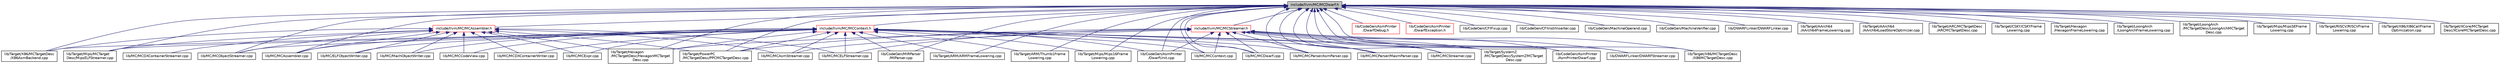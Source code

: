 digraph "include/llvm/MC/MCDwarf.h"
{
 // LATEX_PDF_SIZE
  bgcolor="transparent";
  edge [fontname="Helvetica",fontsize="10",labelfontname="Helvetica",labelfontsize="10"];
  node [fontname="Helvetica",fontsize="10",shape=record];
  Node1 [label="include/llvm/MC/MCDwarf.h",height=0.2,width=0.4,color="black", fillcolor="grey75", style="filled", fontcolor="black",tooltip=" "];
  Node1 -> Node2 [dir="back",color="midnightblue",fontsize="10",style="solid",fontname="Helvetica"];
  Node2 [label="include/llvm/MC/MCAssembler.h",height=0.2,width=0.4,color="red",URL="$MCAssembler_8h.html",tooltip=" "];
  Node2 -> Node3 [dir="back",color="midnightblue",fontsize="10",style="solid",fontname="Helvetica"];
  Node3 [label="lib/MC/ELFObjectWriter.cpp",height=0.2,width=0.4,color="black",URL="$ELFObjectWriter_8cpp.html",tooltip=" "];
  Node2 -> Node4 [dir="back",color="midnightblue",fontsize="10",style="solid",fontname="Helvetica"];
  Node4 [label="lib/MC/MachObjectWriter.cpp",height=0.2,width=0.4,color="black",URL="$MachObjectWriter_8cpp.html",tooltip=" "];
  Node2 -> Node5 [dir="back",color="midnightblue",fontsize="10",style="solid",fontname="Helvetica"];
  Node5 [label="lib/MC/MCAsmStreamer.cpp",height=0.2,width=0.4,color="black",URL="$MCAsmStreamer_8cpp.html",tooltip=" "];
  Node2 -> Node6 [dir="back",color="midnightblue",fontsize="10",style="solid",fontname="Helvetica"];
  Node6 [label="lib/MC/MCAssembler.cpp",height=0.2,width=0.4,color="black",URL="$MCAssembler_8cpp.html",tooltip=" "];
  Node2 -> Node7 [dir="back",color="midnightblue",fontsize="10",style="solid",fontname="Helvetica"];
  Node7 [label="lib/MC/MCCodeView.cpp",height=0.2,width=0.4,color="black",URL="$MCCodeView_8cpp.html",tooltip=" "];
  Node2 -> Node8 [dir="back",color="midnightblue",fontsize="10",style="solid",fontname="Helvetica"];
  Node8 [label="lib/MC/MCDXContainerStreamer.cpp",height=0.2,width=0.4,color="black",URL="$MCDXContainerStreamer_8cpp.html",tooltip=" "];
  Node2 -> Node9 [dir="back",color="midnightblue",fontsize="10",style="solid",fontname="Helvetica"];
  Node9 [label="lib/MC/MCDXContainerWriter.cpp",height=0.2,width=0.4,color="black",URL="$MCDXContainerWriter_8cpp.html",tooltip=" "];
  Node2 -> Node10 [dir="back",color="midnightblue",fontsize="10",style="solid",fontname="Helvetica"];
  Node10 [label="lib/MC/MCELFStreamer.cpp",height=0.2,width=0.4,color="black",URL="$MCELFStreamer_8cpp.html",tooltip=" "];
  Node2 -> Node11 [dir="back",color="midnightblue",fontsize="10",style="solid",fontname="Helvetica"];
  Node11 [label="lib/MC/MCExpr.cpp",height=0.2,width=0.4,color="black",URL="$MCExpr_8cpp.html",tooltip=" "];
  Node2 -> Node14 [dir="back",color="midnightblue",fontsize="10",style="solid",fontname="Helvetica"];
  Node14 [label="lib/MC/MCObjectStreamer.cpp",height=0.2,width=0.4,color="black",URL="$MCObjectStreamer_8cpp.html",tooltip=" "];
  Node2 -> Node48 [dir="back",color="midnightblue",fontsize="10",style="solid",fontname="Helvetica"];
  Node48 [label="lib/Target/Hexagon\l/MCTargetDesc/HexagonMCTarget\lDesc.cpp",height=0.2,width=0.4,color="black",URL="$HexagonMCTargetDesc_8cpp.html",tooltip=" "];
  Node2 -> Node54 [dir="back",color="midnightblue",fontsize="10",style="solid",fontname="Helvetica"];
  Node54 [label="lib/Target/Mips/MCTarget\lDesc/MipsELFStreamer.cpp",height=0.2,width=0.4,color="black",URL="$MipsELFStreamer_8cpp.html",tooltip=" "];
  Node2 -> Node65 [dir="back",color="midnightblue",fontsize="10",style="solid",fontname="Helvetica"];
  Node65 [label="lib/Target/PowerPC\l/MCTargetDesc/PPCMCTargetDesc.cpp",height=0.2,width=0.4,color="black",URL="$PPCMCTargetDesc_8cpp.html",tooltip=" "];
  Node2 -> Node76 [dir="back",color="midnightblue",fontsize="10",style="solid",fontname="Helvetica"];
  Node76 [label="lib/Target/X86/MCTargetDesc\l/X86AsmBackend.cpp",height=0.2,width=0.4,color="black",URL="$X86AsmBackend_8cpp.html",tooltip=" "];
  Node1 -> Node81 [dir="back",color="midnightblue",fontsize="10",style="solid",fontname="Helvetica"];
  Node81 [label="include/llvm/MC/MCContext.h",height=0.2,width=0.4,color="red",URL="$MCContext_8h.html",tooltip=" "];
  Node81 -> Node223 [dir="back",color="midnightblue",fontsize="10",style="solid",fontname="Helvetica"];
  Node223 [label="lib/CodeGen/AsmPrinter\l/DwarfUnit.cpp",height=0.2,width=0.4,color="black",URL="$DwarfUnit_8cpp.html",tooltip=" "];
  Node81 -> Node231 [dir="back",color="midnightblue",fontsize="10",style="solid",fontname="Helvetica"];
  Node231 [label="lib/CodeGen/MIRParser\l/MIParser.cpp",height=0.2,width=0.4,color="black",URL="$MIParser_8cpp.html",tooltip=" "];
  Node81 -> Node3 [dir="back",color="midnightblue",fontsize="10",style="solid",fontname="Helvetica"];
  Node81 -> Node4 [dir="back",color="midnightblue",fontsize="10",style="solid",fontname="Helvetica"];
  Node81 -> Node5 [dir="back",color="midnightblue",fontsize="10",style="solid",fontname="Helvetica"];
  Node81 -> Node6 [dir="back",color="midnightblue",fontsize="10",style="solid",fontname="Helvetica"];
  Node81 -> Node7 [dir="back",color="midnightblue",fontsize="10",style="solid",fontname="Helvetica"];
  Node81 -> Node242 [dir="back",color="midnightblue",fontsize="10",style="solid",fontname="Helvetica"];
  Node242 [label="lib/MC/MCContext.cpp",height=0.2,width=0.4,color="black",URL="$MCContext_8cpp.html",tooltip=" "];
  Node81 -> Node246 [dir="back",color="midnightblue",fontsize="10",style="solid",fontname="Helvetica"];
  Node246 [label="lib/MC/MCDwarf.cpp",height=0.2,width=0.4,color="black",URL="$MCDwarf_8cpp.html",tooltip=" "];
  Node81 -> Node9 [dir="back",color="midnightblue",fontsize="10",style="solid",fontname="Helvetica"];
  Node81 -> Node10 [dir="back",color="midnightblue",fontsize="10",style="solid",fontname="Helvetica"];
  Node81 -> Node11 [dir="back",color="midnightblue",fontsize="10",style="solid",fontname="Helvetica"];
  Node81 -> Node14 [dir="back",color="midnightblue",fontsize="10",style="solid",fontname="Helvetica"];
  Node81 -> Node248 [dir="back",color="midnightblue",fontsize="10",style="solid",fontname="Helvetica"];
  Node248 [label="lib/MC/MCParser/AsmParser.cpp",height=0.2,width=0.4,color="black",URL="$AsmParser_8cpp.html",tooltip=" "];
  Node81 -> Node253 [dir="back",color="midnightblue",fontsize="10",style="solid",fontname="Helvetica"];
  Node253 [label="lib/MC/MCParser/MasmParser.cpp",height=0.2,width=0.4,color="black",URL="$MasmParser_8cpp.html",tooltip=" "];
  Node81 -> Node259 [dir="back",color="midnightblue",fontsize="10",style="solid",fontname="Helvetica"];
  Node259 [label="lib/MC/MCStreamer.cpp",height=0.2,width=0.4,color="black",URL="$MCStreamer_8cpp.html",tooltip=" "];
  Node81 -> Node149 [dir="back",color="midnightblue",fontsize="10",style="solid",fontname="Helvetica"];
  Node149 [label="lib/Target/ARM/ARMFrameLowering.cpp",height=0.2,width=0.4,color="black",URL="$ARMFrameLowering_8cpp.html",tooltip=" "];
  Node81 -> Node150 [dir="back",color="midnightblue",fontsize="10",style="solid",fontname="Helvetica"];
  Node150 [label="lib/Target/ARM/Thumb1Frame\lLowering.cpp",height=0.2,width=0.4,color="black",URL="$Thumb1FrameLowering_8cpp.html",tooltip=" "];
  Node81 -> Node48 [dir="back",color="midnightblue",fontsize="10",style="solid",fontname="Helvetica"];
  Node81 -> Node54 [dir="back",color="midnightblue",fontsize="10",style="solid",fontname="Helvetica"];
  Node81 -> Node158 [dir="back",color="midnightblue",fontsize="10",style="solid",fontname="Helvetica"];
  Node158 [label="lib/Target/Mips/Mips16Frame\lLowering.cpp",height=0.2,width=0.4,color="black",URL="$Mips16FrameLowering_8cpp.html",tooltip=" "];
  Node81 -> Node65 [dir="back",color="midnightblue",fontsize="10",style="solid",fontname="Helvetica"];
  Node81 -> Node400 [dir="back",color="midnightblue",fontsize="10",style="solid",fontname="Helvetica"];
  Node400 [label="lib/Target/SystemZ\l/MCTargetDesc/SystemZMCTarget\lDesc.cpp",height=0.2,width=0.4,color="black",URL="$SystemZMCTargetDesc_8cpp.html",tooltip=" "];
  Node81 -> Node76 [dir="back",color="midnightblue",fontsize="10",style="solid",fontname="Helvetica"];
  Node1 -> Node428 [dir="back",color="midnightblue",fontsize="10",style="solid",fontname="Helvetica"];
  Node428 [label="include/llvm/MC/MCStreamer.h",height=0.2,width=0.4,color="red",URL="$MCStreamer_8h.html",tooltip=" "];
  Node428 -> Node482 [dir="back",color="midnightblue",fontsize="10",style="solid",fontname="Helvetica"];
  Node482 [label="lib/CodeGen/AsmPrinter\l/AsmPrinterDwarf.cpp",height=0.2,width=0.4,color="black",URL="$AsmPrinterDwarf_8cpp.html",tooltip=" "];
  Node428 -> Node223 [dir="back",color="midnightblue",fontsize="10",style="solid",fontname="Helvetica"];
  Node428 -> Node222 [dir="back",color="midnightblue",fontsize="10",style="solid",fontname="Helvetica"];
  Node222 [label="lib/DWARFLinker/DWARFStreamer.cpp",height=0.2,width=0.4,color="black",URL="$DWARFStreamer_8cpp.html",tooltip=" "];
  Node428 -> Node5 [dir="back",color="midnightblue",fontsize="10",style="solid",fontname="Helvetica"];
  Node428 -> Node242 [dir="back",color="midnightblue",fontsize="10",style="solid",fontname="Helvetica"];
  Node428 -> Node246 [dir="back",color="midnightblue",fontsize="10",style="solid",fontname="Helvetica"];
  Node428 -> Node10 [dir="back",color="midnightblue",fontsize="10",style="solid",fontname="Helvetica"];
  Node428 -> Node248 [dir="back",color="midnightblue",fontsize="10",style="solid",fontname="Helvetica"];
  Node428 -> Node253 [dir="back",color="midnightblue",fontsize="10",style="solid",fontname="Helvetica"];
  Node428 -> Node259 [dir="back",color="midnightblue",fontsize="10",style="solid",fontname="Helvetica"];
  Node428 -> Node48 [dir="back",color="midnightblue",fontsize="10",style="solid",fontname="Helvetica"];
  Node428 -> Node65 [dir="back",color="midnightblue",fontsize="10",style="solid",fontname="Helvetica"];
  Node428 -> Node400 [dir="back",color="midnightblue",fontsize="10",style="solid",fontname="Helvetica"];
  Node428 -> Node529 [dir="back",color="midnightblue",fontsize="10",style="solid",fontname="Helvetica"];
  Node529 [label="lib/Target/X86/MCTargetDesc\l/X86MCTargetDesc.cpp",height=0.2,width=0.4,color="black",URL="$X86MCTargetDesc_8cpp.html",tooltip=" "];
  Node1 -> Node469 [dir="back",color="midnightblue",fontsize="10",style="solid",fontname="Helvetica"];
  Node469 [label="lib/CodeGen/AsmPrinter\l/DwarfDebug.h",height=0.2,width=0.4,color="red",URL="$DwarfDebug_8h.html",tooltip=" "];
  Node1 -> Node533 [dir="back",color="midnightblue",fontsize="10",style="solid",fontname="Helvetica"];
  Node533 [label="lib/CodeGen/AsmPrinter\l/DwarfException.h",height=0.2,width=0.4,color="red",URL="$DwarfException_8h.html",tooltip=" "];
  Node1 -> Node482 [dir="back",color="midnightblue",fontsize="10",style="solid",fontname="Helvetica"];
  Node1 -> Node223 [dir="back",color="midnightblue",fontsize="10",style="solid",fontname="Helvetica"];
  Node1 -> Node534 [dir="back",color="midnightblue",fontsize="10",style="solid",fontname="Helvetica"];
  Node534 [label="lib/CodeGen/CFIFixup.cpp",height=0.2,width=0.4,color="black",URL="$CFIFixup_8cpp.html",tooltip=" "];
  Node1 -> Node535 [dir="back",color="midnightblue",fontsize="10",style="solid",fontname="Helvetica"];
  Node535 [label="lib/CodeGen/CFIInstrInserter.cpp",height=0.2,width=0.4,color="black",URL="$CFIInstrInserter_8cpp.html",tooltip=" "];
  Node1 -> Node536 [dir="back",color="midnightblue",fontsize="10",style="solid",fontname="Helvetica"];
  Node536 [label="lib/CodeGen/MachineOperand.cpp",height=0.2,width=0.4,color="black",URL="$MachineOperand_8cpp.html",tooltip=" "];
  Node1 -> Node537 [dir="back",color="midnightblue",fontsize="10",style="solid",fontname="Helvetica"];
  Node537 [label="lib/CodeGen/MachineVerifier.cpp",height=0.2,width=0.4,color="black",URL="$MachineVerifier_8cpp.html",tooltip=" "];
  Node1 -> Node231 [dir="back",color="midnightblue",fontsize="10",style="solid",fontname="Helvetica"];
  Node1 -> Node538 [dir="back",color="midnightblue",fontsize="10",style="solid",fontname="Helvetica"];
  Node538 [label="lib/DWARFLinker/DWARFLinker.cpp",height=0.2,width=0.4,color="black",URL="$DWARFLinker_8cpp.html",tooltip=" "];
  Node1 -> Node222 [dir="back",color="midnightblue",fontsize="10",style="solid",fontname="Helvetica"];
  Node1 -> Node6 [dir="back",color="midnightblue",fontsize="10",style="solid",fontname="Helvetica"];
  Node1 -> Node242 [dir="back",color="midnightblue",fontsize="10",style="solid",fontname="Helvetica"];
  Node1 -> Node246 [dir="back",color="midnightblue",fontsize="10",style="solid",fontname="Helvetica"];
  Node1 -> Node14 [dir="back",color="midnightblue",fontsize="10",style="solid",fontname="Helvetica"];
  Node1 -> Node248 [dir="back",color="midnightblue",fontsize="10",style="solid",fontname="Helvetica"];
  Node1 -> Node253 [dir="back",color="midnightblue",fontsize="10",style="solid",fontname="Helvetica"];
  Node1 -> Node259 [dir="back",color="midnightblue",fontsize="10",style="solid",fontname="Helvetica"];
  Node1 -> Node138 [dir="back",color="midnightblue",fontsize="10",style="solid",fontname="Helvetica"];
  Node138 [label="lib/Target/AArch64\l/AArch64FrameLowering.cpp",height=0.2,width=0.4,color="black",URL="$AArch64FrameLowering_8cpp.html",tooltip=" "];
  Node1 -> Node539 [dir="back",color="midnightblue",fontsize="10",style="solid",fontname="Helvetica"];
  Node539 [label="lib/Target/AArch64\l/AArch64LoadStoreOptimizer.cpp",height=0.2,width=0.4,color="black",URL="$AArch64LoadStoreOptimizer_8cpp.html",tooltip=" "];
  Node1 -> Node492 [dir="back",color="midnightblue",fontsize="10",style="solid",fontname="Helvetica"];
  Node492 [label="lib/Target/ARC/MCTargetDesc\l/ARCMCTargetDesc.cpp",height=0.2,width=0.4,color="black",URL="$ARCMCTargetDesc_8cpp.html",tooltip=" "];
  Node1 -> Node149 [dir="back",color="midnightblue",fontsize="10",style="solid",fontname="Helvetica"];
  Node1 -> Node150 [dir="back",color="midnightblue",fontsize="10",style="solid",fontname="Helvetica"];
  Node1 -> Node540 [dir="back",color="midnightblue",fontsize="10",style="solid",fontname="Helvetica"];
  Node540 [label="lib/Target/CSKY/CSKYFrame\lLowering.cpp",height=0.2,width=0.4,color="black",URL="$CSKYFrameLowering_8cpp.html",tooltip=" "];
  Node1 -> Node155 [dir="back",color="midnightblue",fontsize="10",style="solid",fontname="Helvetica"];
  Node155 [label="lib/Target/Hexagon\l/HexagonFrameLowering.cpp",height=0.2,width=0.4,color="black",URL="$HexagonFrameLowering_8cpp.html",tooltip=" "];
  Node1 -> Node48 [dir="back",color="midnightblue",fontsize="10",style="solid",fontname="Helvetica"];
  Node1 -> Node541 [dir="back",color="midnightblue",fontsize="10",style="solid",fontname="Helvetica"];
  Node541 [label="lib/Target/LoongArch\l/LoongArchFrameLowering.cpp",height=0.2,width=0.4,color="black",URL="$LoongArchFrameLowering_8cpp.html",tooltip=" "];
  Node1 -> Node446 [dir="back",color="midnightblue",fontsize="10",style="solid",fontname="Helvetica"];
  Node446 [label="lib/Target/LoongArch\l/MCTargetDesc/LoongArchMCTarget\lDesc.cpp",height=0.2,width=0.4,color="black",URL="$LoongArchMCTargetDesc_8cpp.html",tooltip=" "];
  Node1 -> Node54 [dir="back",color="midnightblue",fontsize="10",style="solid",fontname="Helvetica"];
  Node1 -> Node158 [dir="back",color="midnightblue",fontsize="10",style="solid",fontname="Helvetica"];
  Node1 -> Node161 [dir="back",color="midnightblue",fontsize="10",style="solid",fontname="Helvetica"];
  Node161 [label="lib/Target/Mips/MipsSEFrame\lLowering.cpp",height=0.2,width=0.4,color="black",URL="$MipsSEFrameLowering_8cpp.html",tooltip=" "];
  Node1 -> Node65 [dir="back",color="midnightblue",fontsize="10",style="solid",fontname="Helvetica"];
  Node1 -> Node542 [dir="back",color="midnightblue",fontsize="10",style="solid",fontname="Helvetica"];
  Node542 [label="lib/Target/RISCV/RISCVFrame\lLowering.cpp",height=0.2,width=0.4,color="black",URL="$RISCVFrameLowering_8cpp.html",tooltip=" "];
  Node1 -> Node400 [dir="back",color="midnightblue",fontsize="10",style="solid",fontname="Helvetica"];
  Node1 -> Node76 [dir="back",color="midnightblue",fontsize="10",style="solid",fontname="Helvetica"];
  Node1 -> Node529 [dir="back",color="midnightblue",fontsize="10",style="solid",fontname="Helvetica"];
  Node1 -> Node543 [dir="back",color="midnightblue",fontsize="10",style="solid",fontname="Helvetica"];
  Node543 [label="lib/Target/X86/X86CallFrame\lOptimization.cpp",height=0.2,width=0.4,color="black",URL="$X86CallFrameOptimization_8cpp.html",tooltip=" "];
  Node1 -> Node531 [dir="back",color="midnightblue",fontsize="10",style="solid",fontname="Helvetica"];
  Node531 [label="lib/Target/XCore/MCTarget\lDesc/XCoreMCTargetDesc.cpp",height=0.2,width=0.4,color="black",URL="$XCoreMCTargetDesc_8cpp.html",tooltip=" "];
}
